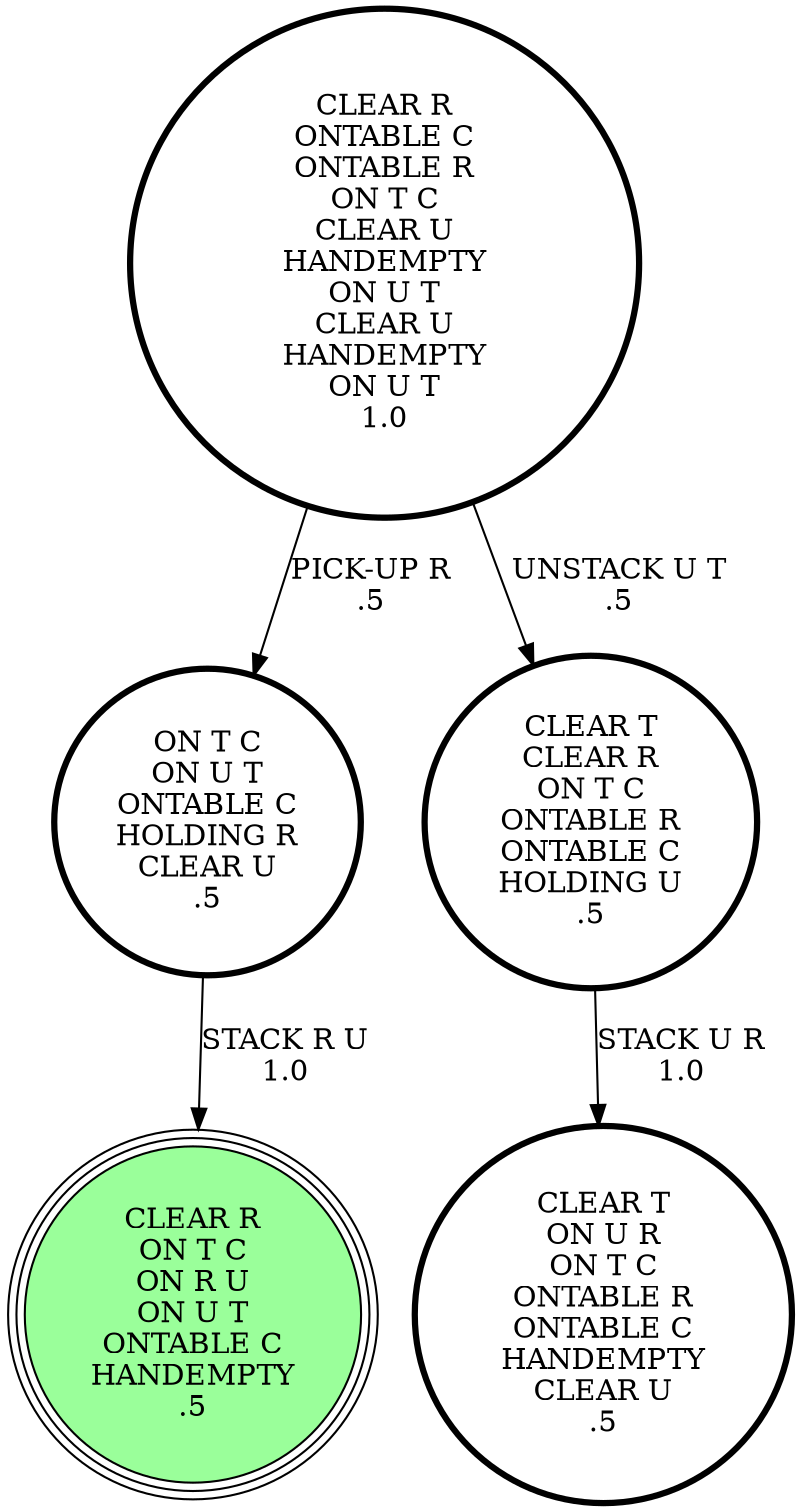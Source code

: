 digraph {
"ON T C\nON U T\nONTABLE C\nHOLDING R\nCLEAR U\n.5\n" -> "CLEAR R\nON T C\nON R U\nON U T\nONTABLE C\nHANDEMPTY\n.5\n"[label="STACK R U\n1.0\n"];
"CLEAR R\nONTABLE C\nONTABLE R\nON T C\nCLEAR U\nHANDEMPTY\nON U T\nCLEAR U\nHANDEMPTY\nON U T\n1.0\n" -> "ON T C\nON U T\nONTABLE C\nHOLDING R\nCLEAR U\n.5\n"[label="PICK-UP R\n.5\n"];
"CLEAR R\nONTABLE C\nONTABLE R\nON T C\nCLEAR U\nHANDEMPTY\nON U T\nCLEAR U\nHANDEMPTY\nON U T\n1.0\n" -> "CLEAR T\nCLEAR R\nON T C\nONTABLE R\nONTABLE C\nHOLDING U\n.5\n"[label="UNSTACK U T\n.5\n"];
"CLEAR T\nCLEAR R\nON T C\nONTABLE R\nONTABLE C\nHOLDING U\n.5\n" -> "CLEAR T\nON U R\nON T C\nONTABLE R\nONTABLE C\nHANDEMPTY\nCLEAR U\n.5\n"[label="STACK U R\n1.0\n"];
"CLEAR R\nON T C\nON R U\nON U T\nONTABLE C\nHANDEMPTY\n.5\n" [shape=circle, style=filled, fillcolor=palegreen1, peripheries=3];
"CLEAR T\nON U R\nON T C\nONTABLE R\nONTABLE C\nHANDEMPTY\nCLEAR U\n.5\n" [shape=circle, penwidth=3];
"CLEAR T\nCLEAR R\nON T C\nONTABLE R\nONTABLE C\nHOLDING U\n.5\n" [shape=circle, penwidth=3];
"CLEAR R\nON T C\nON R U\nON U T\nONTABLE C\nHANDEMPTY\n.5\n" [shape=circle, style=filled, fillcolor=palegreen1, peripheries=3];
"CLEAR T\nON U R\nON T C\nONTABLE R\nONTABLE C\nHANDEMPTY\nCLEAR U\n.5\n" [shape=circle, penwidth=3];
"ON T C\nON U T\nONTABLE C\nHOLDING R\nCLEAR U\n.5\n" [shape=circle, penwidth=3];
"CLEAR R\nONTABLE C\nONTABLE R\nON T C\nCLEAR U\nHANDEMPTY\nON U T\nCLEAR U\nHANDEMPTY\nON U T\n1.0\n" [shape=circle, penwidth=3];
}
